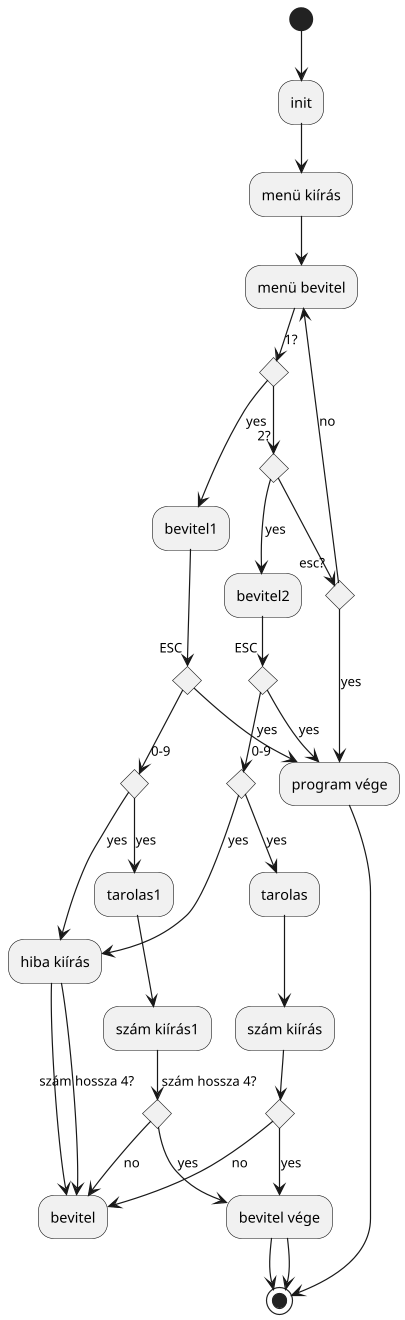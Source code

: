 @startuml
scale 1.2

(*) --> init
"init" --> menü kiírás
"menü kiírás" --> menü bevitel
if 1? then
    -->[yes] bevitel1
    if "ESC" then
        -->[yes] program vége
    else  

        if "0-9" then
        -->[yes] tarolas1
        -->szám kiírás1
            
            if "szám hossza 4?"
            -->[yes] bevitel vége
            --> (*)
            else 
            -->[no] bevitel
            endif
        
        else
        -->[yes] hiba kiírás
        --> bevitel
        endif

    endif
else 
    if 2? then
        -->[yes] bevitel2
        if "ESC" then
            -->[yes] program vége
        else  

            if "0-9" then
            -->[yes] tarolas
            -->szám kiírás
                
                if "szám hossza 4?"
                -->[yes] bevitel vége
                --> (*)
                else 
                -->[no] bevitel
                endif
            
            else
            -->[yes] hiba kiírás
            --> bevitel
            endif

        endif
    else
        if esc? then
            -->[yes] program vége
        else
            -->[no] menü bevitel
        endif
    endif
endif

 
 
"program vége" --> (*)

@enduml